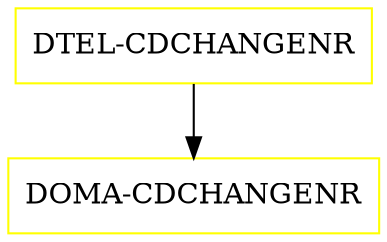 digraph G {
  "DTEL-CDCHANGENR" [shape=box,color=yellow];
  "DOMA-CDCHANGENR" [shape=box,color=yellow,URL="./DOMA_CDCHANGENR.html"];
  "DTEL-CDCHANGENR" -> "DOMA-CDCHANGENR";
}
